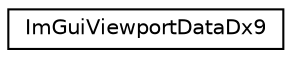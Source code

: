 digraph "Graphical Class Hierarchy"
{
 // LATEX_PDF_SIZE
  edge [fontname="Helvetica",fontsize="10",labelfontname="Helvetica",labelfontsize="10"];
  node [fontname="Helvetica",fontsize="10",shape=record];
  rankdir="LR";
  Node0 [label="ImGuiViewportDataDx9",height=0.2,width=0.4,color="black", fillcolor="white", style="filled",URL="$structImGuiViewportDataDx9.html",tooltip=" "];
}
